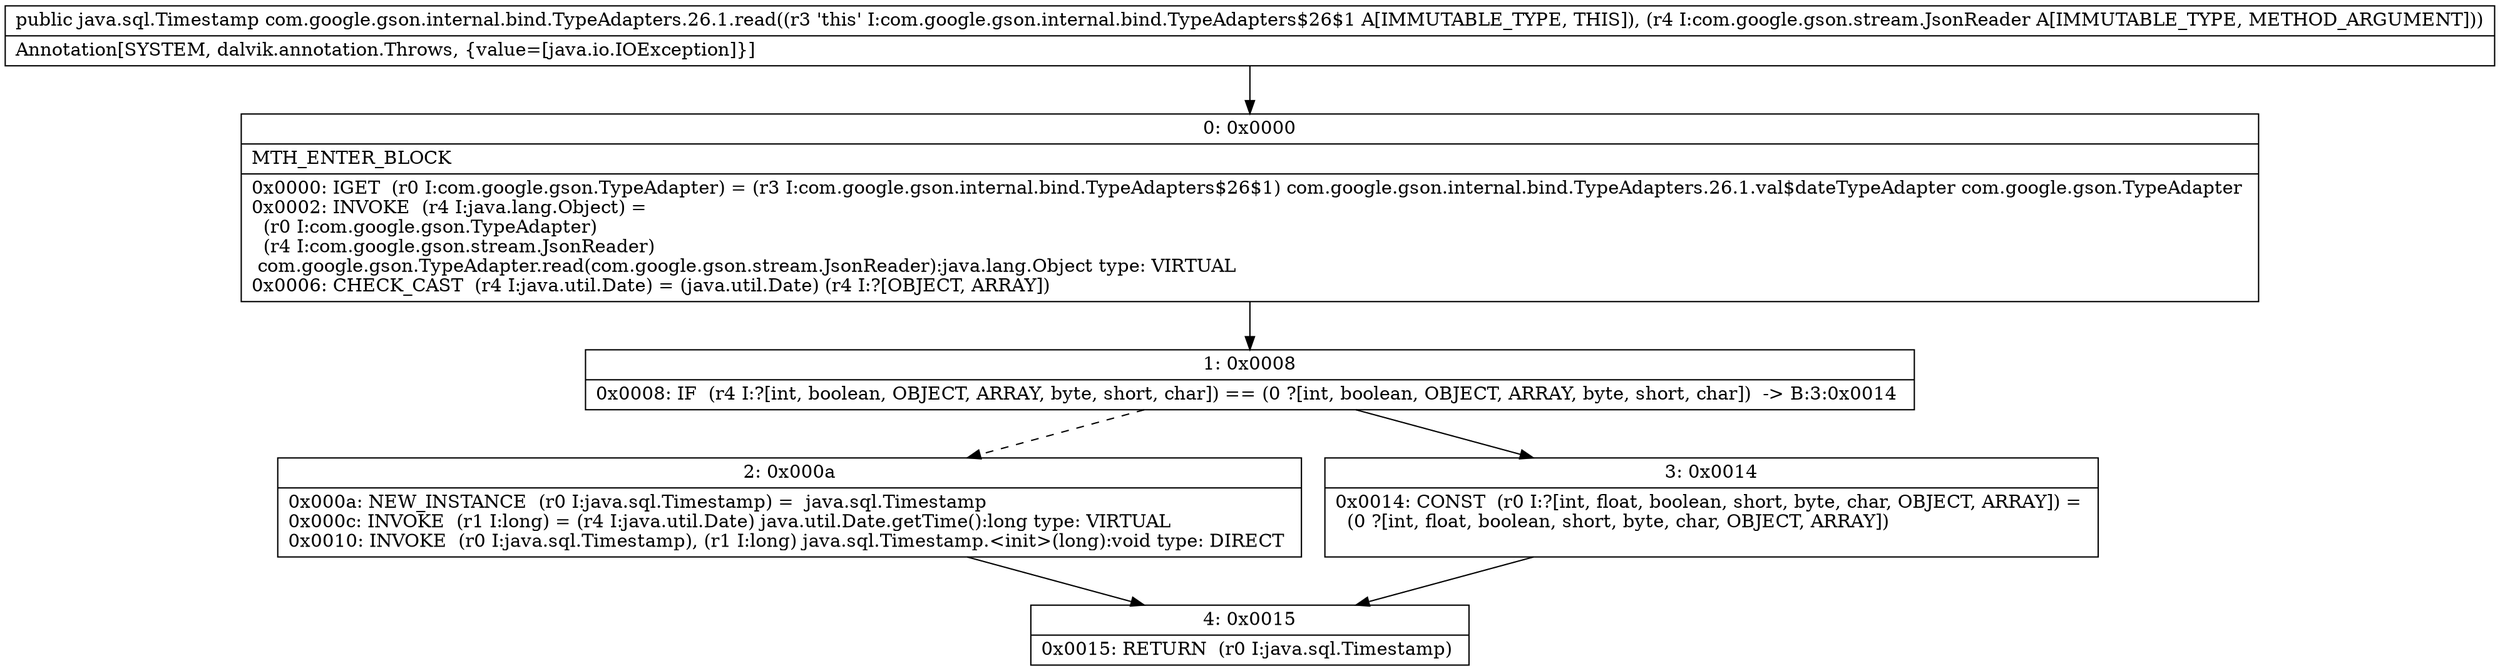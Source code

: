 digraph "CFG forcom.google.gson.internal.bind.TypeAdapters.26.1.read(Lcom\/google\/gson\/stream\/JsonReader;)Ljava\/sql\/Timestamp;" {
Node_0 [shape=record,label="{0\:\ 0x0000|MTH_ENTER_BLOCK\l|0x0000: IGET  (r0 I:com.google.gson.TypeAdapter) = (r3 I:com.google.gson.internal.bind.TypeAdapters$26$1) com.google.gson.internal.bind.TypeAdapters.26.1.val$dateTypeAdapter com.google.gson.TypeAdapter \l0x0002: INVOKE  (r4 I:java.lang.Object) = \l  (r0 I:com.google.gson.TypeAdapter)\l  (r4 I:com.google.gson.stream.JsonReader)\l com.google.gson.TypeAdapter.read(com.google.gson.stream.JsonReader):java.lang.Object type: VIRTUAL \l0x0006: CHECK_CAST  (r4 I:java.util.Date) = (java.util.Date) (r4 I:?[OBJECT, ARRAY]) \l}"];
Node_1 [shape=record,label="{1\:\ 0x0008|0x0008: IF  (r4 I:?[int, boolean, OBJECT, ARRAY, byte, short, char]) == (0 ?[int, boolean, OBJECT, ARRAY, byte, short, char])  \-\> B:3:0x0014 \l}"];
Node_2 [shape=record,label="{2\:\ 0x000a|0x000a: NEW_INSTANCE  (r0 I:java.sql.Timestamp) =  java.sql.Timestamp \l0x000c: INVOKE  (r1 I:long) = (r4 I:java.util.Date) java.util.Date.getTime():long type: VIRTUAL \l0x0010: INVOKE  (r0 I:java.sql.Timestamp), (r1 I:long) java.sql.Timestamp.\<init\>(long):void type: DIRECT \l}"];
Node_3 [shape=record,label="{3\:\ 0x0014|0x0014: CONST  (r0 I:?[int, float, boolean, short, byte, char, OBJECT, ARRAY]) = \l  (0 ?[int, float, boolean, short, byte, char, OBJECT, ARRAY])\l \l}"];
Node_4 [shape=record,label="{4\:\ 0x0015|0x0015: RETURN  (r0 I:java.sql.Timestamp) \l}"];
MethodNode[shape=record,label="{public java.sql.Timestamp com.google.gson.internal.bind.TypeAdapters.26.1.read((r3 'this' I:com.google.gson.internal.bind.TypeAdapters$26$1 A[IMMUTABLE_TYPE, THIS]), (r4 I:com.google.gson.stream.JsonReader A[IMMUTABLE_TYPE, METHOD_ARGUMENT]))  | Annotation[SYSTEM, dalvik.annotation.Throws, \{value=[java.io.IOException]\}]\l}"];
MethodNode -> Node_0;
Node_0 -> Node_1;
Node_1 -> Node_2[style=dashed];
Node_1 -> Node_3;
Node_2 -> Node_4;
Node_3 -> Node_4;
}


